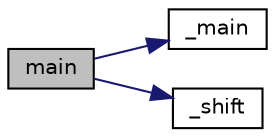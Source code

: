 digraph "main"
{
 // LATEX_PDF_SIZE
  bgcolor="transparent";
  edge [fontname="Helvetica",fontsize="10",labelfontname="Helvetica",labelfontsize="10"];
  node [fontname="Helvetica",fontsize="10",shape=record];
  rankdir="LR";
  Node1 [label="main",height=0.2,width=0.4,color="black", fillcolor="grey75", style="filled", fontcolor="black",tooltip=" "];
  Node1 -> Node2 [color="midnightblue",fontsize="10",style="solid",fontname="Helvetica"];
  Node2 [label="_main",height=0.2,width=0.4,color="black",URL="$dc/d45/cbuild_8c.html#a445b321412f153a746b5168aad14bcc0",tooltip=" "];
  Node1 -> Node3 [color="midnightblue",fontsize="10",style="solid",fontname="Helvetica"];
  Node3 [label="_shift",height=0.2,width=0.4,color="black",URL="$dc/dda/cbuild_8h.html#a21ef846688c5a4626fdc1d419a0f1c56",tooltip=" "];
}
